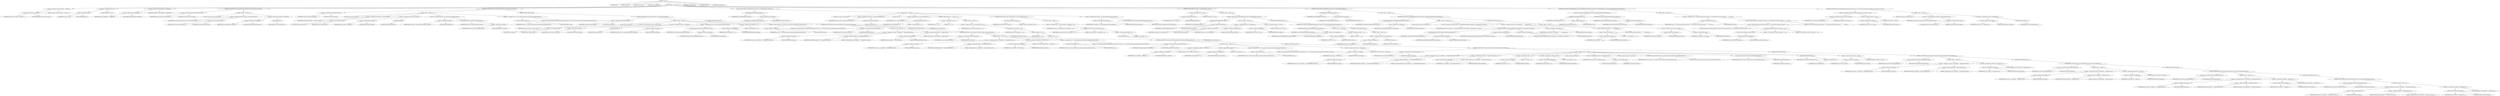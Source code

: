 digraph "&lt;init&gt;" {  
"115" [label = <(METHOD,&lt;init&gt;)<SUB>46</SUB>> ]
"4" [label = <(PARAM,this)<SUB>46</SUB>> ]
"116" [label = <(PARAM,String id)<SUB>46</SUB>> ]
"117" [label = <(PARAM,Object node)<SUB>46</SUB>> ]
"118" [label = <(PARAM,String imagePrefix)<SUB>46</SUB>> ]
"119" [label = <(BLOCK,&lt;empty&gt;,&lt;empty&gt;)<SUB>46</SUB>> ]
"120" [label = <(&lt;operator&gt;.assignment,String association = &quot;property&quot;)<SUB>44</SUB>> ]
"121" [label = <(&lt;operator&gt;.fieldAccess,this.association)<SUB>44</SUB>> ]
"122" [label = <(IDENTIFIER,this,String association = &quot;property&quot;)<SUB>44</SUB>> ]
"123" [label = <(FIELD_IDENTIFIER,association,association)<SUB>44</SUB>> ]
"124" [label = <(LITERAL,&quot;property&quot;,String association = &quot;property&quot;)<SUB>44</SUB>> ]
"125" [label = <(&lt;operator&gt;.assignment,this.id = id)<SUB>47</SUB>> ]
"126" [label = <(&lt;operator&gt;.fieldAccess,this.id)<SUB>47</SUB>> ]
"3" [label = <(IDENTIFIER,this,this.id = id)<SUB>47</SUB>> ]
"127" [label = <(FIELD_IDENTIFIER,id,id)<SUB>47</SUB>> ]
"128" [label = <(IDENTIFIER,id,this.id = id)<SUB>47</SUB>> ]
"129" [label = <(&lt;operator&gt;.assignment,this.imagePrefix = imagePrefix)<SUB>48</SUB>> ]
"130" [label = <(&lt;operator&gt;.fieldAccess,this.imagePrefix)<SUB>48</SUB>> ]
"5" [label = <(IDENTIFIER,this,this.imagePrefix = imagePrefix)<SUB>48</SUB>> ]
"131" [label = <(FIELD_IDENTIFIER,imagePrefix,imagePrefix)<SUB>48</SUB>> ]
"132" [label = <(IDENTIFIER,imagePrefix,this.imagePrefix = imagePrefix)<SUB>48</SUB>> ]
"133" [label = <(CONTROL_STRUCTURE,if (node instanceof ProcessorType),if (node instanceof ProcessorType))<SUB>50</SUB>> ]
"134" [label = <(&lt;operator&gt;.instanceOf,node instanceof ProcessorType)<SUB>50</SUB>> ]
"135" [label = <(IDENTIFIER,node,node instanceof ProcessorType)<SUB>50</SUB>> ]
"136" [label = <(TYPE_REF,ProcessorType,ProcessorType)<SUB>50</SUB>> ]
"137" [label = <(BLOCK,&lt;empty&gt;,&lt;empty&gt;)<SUB>50</SUB>> ]
"138" [label = <(LOCAL,ProcessorType processorType: ANY)> ]
"139" [label = <(&lt;operator&gt;.assignment,ANY processorType = (ProcessorType) node)<SUB>51</SUB>> ]
"140" [label = <(IDENTIFIER,processorType,ANY processorType = (ProcessorType) node)<SUB>51</SUB>> ]
"141" [label = <(&lt;operator&gt;.cast,(ProcessorType) node)<SUB>51</SUB>> ]
"142" [label = <(TYPE_REF,ProcessorType,ProcessorType)<SUB>51</SUB>> ]
"143" [label = <(IDENTIFIER,node,(ProcessorType) node)<SUB>51</SUB>> ]
"144" [label = <(&lt;operator&gt;.assignment,this.edgeLabel = getLabel())<SUB>52</SUB>> ]
"145" [label = <(&lt;operator&gt;.fieldAccess,this.edgeLabel)<SUB>52</SUB>> ]
"6" [label = <(IDENTIFIER,this,this.edgeLabel = getLabel())<SUB>52</SUB>> ]
"146" [label = <(FIELD_IDENTIFIER,edgeLabel,edgeLabel)<SUB>52</SUB>> ]
"147" [label = <(getLabel,getLabel())<SUB>52</SUB>> ]
"148" [label = <(IDENTIFIER,processorType,getLabel())<SUB>52</SUB>> ]
"149" [label = <(CONTROL_STRUCTURE,if (node instanceof FromType),if (node instanceof FromType))<SUB>54</SUB>> ]
"150" [label = <(&lt;operator&gt;.instanceOf,node instanceof FromType)<SUB>54</SUB>> ]
"151" [label = <(IDENTIFIER,node,node instanceof FromType)<SUB>54</SUB>> ]
"152" [label = <(TYPE_REF,FromType,FromType)<SUB>54</SUB>> ]
"153" [label = <(BLOCK,&lt;empty&gt;,&lt;empty&gt;)<SUB>54</SUB>> ]
"154" [label = <(LOCAL,FromType fromType: ANY)> ]
"155" [label = <(&lt;operator&gt;.assignment,ANY fromType = (FromType) node)<SUB>55</SUB>> ]
"156" [label = <(IDENTIFIER,fromType,ANY fromType = (FromType) node)<SUB>55</SUB>> ]
"157" [label = <(&lt;operator&gt;.cast,(FromType) node)<SUB>55</SUB>> ]
"158" [label = <(TYPE_REF,FromType,FromType)<SUB>55</SUB>> ]
"159" [label = <(IDENTIFIER,node,(FromType) node)<SUB>55</SUB>> ]
"160" [label = <(&lt;operator&gt;.assignment,this.tooltop = getLabel())<SUB>56</SUB>> ]
"161" [label = <(&lt;operator&gt;.fieldAccess,this.tooltop)<SUB>56</SUB>> ]
"7" [label = <(IDENTIFIER,this,this.tooltop = getLabel())<SUB>56</SUB>> ]
"162" [label = <(FIELD_IDENTIFIER,tooltop,tooltop)<SUB>56</SUB>> ]
"163" [label = <(getLabel,getLabel())<SUB>56</SUB>> ]
"164" [label = <(IDENTIFIER,fromType,getLabel())<SUB>56</SUB>> ]
"165" [label = <(&lt;operator&gt;.assignment,this.label = this.removeQueryString(this.tooltop))<SUB>57</SUB>> ]
"166" [label = <(&lt;operator&gt;.fieldAccess,this.label)<SUB>57</SUB>> ]
"8" [label = <(IDENTIFIER,this,this.label = this.removeQueryString(this.tooltop))<SUB>57</SUB>> ]
"167" [label = <(FIELD_IDENTIFIER,label,label)<SUB>57</SUB>> ]
"168" [label = <(removeQueryString,this.removeQueryString(this.tooltop))<SUB>57</SUB>> ]
"10" [label = <(IDENTIFIER,this,this.removeQueryString(this.tooltop))<SUB>57</SUB>> ]
"169" [label = <(&lt;operator&gt;.fieldAccess,this.tooltop)<SUB>57</SUB>> ]
"9" [label = <(IDENTIFIER,this,this.removeQueryString(this.tooltop))<SUB>57</SUB>> ]
"170" [label = <(FIELD_IDENTIFIER,tooltop,tooltop)<SUB>57</SUB>> ]
"171" [label = <(&lt;operator&gt;.assignment,this.url = &quot;http://activemq.apache.org/camel/message-endpoint.html&quot;)<SUB>58</SUB>> ]
"172" [label = <(&lt;operator&gt;.fieldAccess,this.url)<SUB>58</SUB>> ]
"11" [label = <(IDENTIFIER,this,this.url = &quot;http://activemq.apache.org/camel/message-endpoint.html&quot;)<SUB>58</SUB>> ]
"173" [label = <(FIELD_IDENTIFIER,url,url)<SUB>58</SUB>> ]
"174" [label = <(LITERAL,&quot;http://activemq.apache.org/camel/message-endpoint.html&quot;,this.url = &quot;http://activemq.apache.org/camel/message-endpoint.html&quot;)<SUB>58</SUB>> ]
"175" [label = <(CONTROL_STRUCTURE,else,else)<SUB>60</SUB>> ]
"176" [label = <(CONTROL_STRUCTURE,if (node instanceof ToType),if (node instanceof ToType))<SUB>60</SUB>> ]
"177" [label = <(&lt;operator&gt;.instanceOf,node instanceof ToType)<SUB>60</SUB>> ]
"178" [label = <(IDENTIFIER,node,node instanceof ToType)<SUB>60</SUB>> ]
"179" [label = <(TYPE_REF,ToType,ToType)<SUB>60</SUB>> ]
"180" [label = <(BLOCK,&lt;empty&gt;,&lt;empty&gt;)<SUB>60</SUB>> ]
"181" [label = <(LOCAL,ToType toType: ANY)> ]
"182" [label = <(&lt;operator&gt;.assignment,ANY toType = (ToType) node)<SUB>61</SUB>> ]
"183" [label = <(IDENTIFIER,toType,ANY toType = (ToType) node)<SUB>61</SUB>> ]
"184" [label = <(&lt;operator&gt;.cast,(ToType) node)<SUB>61</SUB>> ]
"185" [label = <(TYPE_REF,ToType,ToType)<SUB>61</SUB>> ]
"186" [label = <(IDENTIFIER,node,(ToType) node)<SUB>61</SUB>> ]
"187" [label = <(&lt;operator&gt;.assignment,this.tooltop = getLabel())<SUB>62</SUB>> ]
"188" [label = <(&lt;operator&gt;.fieldAccess,this.tooltop)<SUB>62</SUB>> ]
"12" [label = <(IDENTIFIER,this,this.tooltop = getLabel())<SUB>62</SUB>> ]
"189" [label = <(FIELD_IDENTIFIER,tooltop,tooltop)<SUB>62</SUB>> ]
"190" [label = <(getLabel,getLabel())<SUB>62</SUB>> ]
"191" [label = <(IDENTIFIER,toType,getLabel())<SUB>62</SUB>> ]
"192" [label = <(&lt;operator&gt;.assignment,this.label = this.removeQueryString(this.tooltop))<SUB>63</SUB>> ]
"193" [label = <(&lt;operator&gt;.fieldAccess,this.label)<SUB>63</SUB>> ]
"13" [label = <(IDENTIFIER,this,this.label = this.removeQueryString(this.tooltop))<SUB>63</SUB>> ]
"194" [label = <(FIELD_IDENTIFIER,label,label)<SUB>63</SUB>> ]
"195" [label = <(removeQueryString,this.removeQueryString(this.tooltop))<SUB>63</SUB>> ]
"15" [label = <(IDENTIFIER,this,this.removeQueryString(this.tooltop))<SUB>63</SUB>> ]
"196" [label = <(&lt;operator&gt;.fieldAccess,this.tooltop)<SUB>63</SUB>> ]
"14" [label = <(IDENTIFIER,this,this.removeQueryString(this.tooltop))<SUB>63</SUB>> ]
"197" [label = <(FIELD_IDENTIFIER,tooltop,tooltop)<SUB>63</SUB>> ]
"198" [label = <(&lt;operator&gt;.assignment,this.edgeLabel = &quot;&quot;)<SUB>64</SUB>> ]
"199" [label = <(&lt;operator&gt;.fieldAccess,this.edgeLabel)<SUB>64</SUB>> ]
"16" [label = <(IDENTIFIER,this,this.edgeLabel = &quot;&quot;)<SUB>64</SUB>> ]
"200" [label = <(FIELD_IDENTIFIER,edgeLabel,edgeLabel)<SUB>64</SUB>> ]
"201" [label = <(LITERAL,&quot;&quot;,this.edgeLabel = &quot;&quot;)<SUB>64</SUB>> ]
"202" [label = <(&lt;operator&gt;.assignment,this.url = &quot;http://activemq.apache.org/camel/message-endpoint.html&quot;)<SUB>65</SUB>> ]
"203" [label = <(&lt;operator&gt;.fieldAccess,this.url)<SUB>65</SUB>> ]
"17" [label = <(IDENTIFIER,this,this.url = &quot;http://activemq.apache.org/camel/message-endpoint.html&quot;)<SUB>65</SUB>> ]
"204" [label = <(FIELD_IDENTIFIER,url,url)<SUB>65</SUB>> ]
"205" [label = <(LITERAL,&quot;http://activemq.apache.org/camel/message-endpoint.html&quot;,this.url = &quot;http://activemq.apache.org/camel/message-endpoint.html&quot;)<SUB>65</SUB>> ]
"206" [label = <(CONTROL_STRUCTURE,else,else)<SUB>67</SUB>> ]
"207" [label = <(CONTROL_STRUCTURE,if (node instanceof FilterType),if (node instanceof FilterType))<SUB>67</SUB>> ]
"208" [label = <(&lt;operator&gt;.instanceOf,node instanceof FilterType)<SUB>67</SUB>> ]
"209" [label = <(IDENTIFIER,node,node instanceof FilterType)<SUB>67</SUB>> ]
"210" [label = <(TYPE_REF,FilterType,FilterType)<SUB>67</SUB>> ]
"211" [label = <(BLOCK,&lt;empty&gt;,&lt;empty&gt;)<SUB>67</SUB>> ]
"212" [label = <(&lt;operator&gt;.assignment,this.image = imagePrefix + &quot;MessageFilterIcon.gif&quot;)<SUB>68</SUB>> ]
"213" [label = <(&lt;operator&gt;.fieldAccess,this.image)<SUB>68</SUB>> ]
"18" [label = <(IDENTIFIER,this,this.image = imagePrefix + &quot;MessageFilterIcon.gif&quot;)<SUB>68</SUB>> ]
"214" [label = <(FIELD_IDENTIFIER,image,image)<SUB>68</SUB>> ]
"215" [label = <(&lt;operator&gt;.addition,imagePrefix + &quot;MessageFilterIcon.gif&quot;)<SUB>68</SUB>> ]
"216" [label = <(IDENTIFIER,imagePrefix,imagePrefix + &quot;MessageFilterIcon.gif&quot;)<SUB>68</SUB>> ]
"217" [label = <(LITERAL,&quot;MessageFilterIcon.gif&quot;,imagePrefix + &quot;MessageFilterIcon.gif&quot;)<SUB>68</SUB>> ]
"218" [label = <(&lt;operator&gt;.assignment,this.nodeType = &quot;Message Filter&quot;)<SUB>69</SUB>> ]
"219" [label = <(&lt;operator&gt;.fieldAccess,this.nodeType)<SUB>69</SUB>> ]
"19" [label = <(IDENTIFIER,this,this.nodeType = &quot;Message Filter&quot;)<SUB>69</SUB>> ]
"220" [label = <(FIELD_IDENTIFIER,nodeType,nodeType)<SUB>69</SUB>> ]
"221" [label = <(LITERAL,&quot;Message Filter&quot;,this.nodeType = &quot;Message Filter&quot;)<SUB>69</SUB>> ]
"222" [label = <(CONTROL_STRUCTURE,else,else)<SUB>71</SUB>> ]
"223" [label = <(CONTROL_STRUCTURE,if (node instanceof WhenType),if (node instanceof WhenType))<SUB>71</SUB>> ]
"224" [label = <(&lt;operator&gt;.instanceOf,node instanceof WhenType)<SUB>71</SUB>> ]
"225" [label = <(IDENTIFIER,node,node instanceof WhenType)<SUB>71</SUB>> ]
"226" [label = <(TYPE_REF,WhenType,WhenType)<SUB>71</SUB>> ]
"227" [label = <(BLOCK,&lt;empty&gt;,&lt;empty&gt;)<SUB>71</SUB>> ]
"228" [label = <(&lt;operator&gt;.assignment,this.image = imagePrefix + &quot;MessageFilterIcon.gif&quot;)<SUB>72</SUB>> ]
"229" [label = <(&lt;operator&gt;.fieldAccess,this.image)<SUB>72</SUB>> ]
"20" [label = <(IDENTIFIER,this,this.image = imagePrefix + &quot;MessageFilterIcon.gif&quot;)<SUB>72</SUB>> ]
"230" [label = <(FIELD_IDENTIFIER,image,image)<SUB>72</SUB>> ]
"231" [label = <(&lt;operator&gt;.addition,imagePrefix + &quot;MessageFilterIcon.gif&quot;)<SUB>72</SUB>> ]
"232" [label = <(IDENTIFIER,imagePrefix,imagePrefix + &quot;MessageFilterIcon.gif&quot;)<SUB>72</SUB>> ]
"233" [label = <(LITERAL,&quot;MessageFilterIcon.gif&quot;,imagePrefix + &quot;MessageFilterIcon.gif&quot;)<SUB>72</SUB>> ]
"234" [label = <(&lt;operator&gt;.assignment,this.nodeType = &quot;When Filter&quot;)<SUB>73</SUB>> ]
"235" [label = <(&lt;operator&gt;.fieldAccess,this.nodeType)<SUB>73</SUB>> ]
"21" [label = <(IDENTIFIER,this,this.nodeType = &quot;When Filter&quot;)<SUB>73</SUB>> ]
"236" [label = <(FIELD_IDENTIFIER,nodeType,nodeType)<SUB>73</SUB>> ]
"237" [label = <(LITERAL,&quot;When Filter&quot;,this.nodeType = &quot;When Filter&quot;)<SUB>73</SUB>> ]
"238" [label = <(&lt;operator&gt;.assignment,this.url = &quot;http://activemq.apache.org/camel/content-based-router.html&quot;)<SUB>74</SUB>> ]
"239" [label = <(&lt;operator&gt;.fieldAccess,this.url)<SUB>74</SUB>> ]
"22" [label = <(IDENTIFIER,this,this.url = &quot;http://activemq.apache.org/camel/content-based-router.html&quot;)<SUB>74</SUB>> ]
"240" [label = <(FIELD_IDENTIFIER,url,url)<SUB>74</SUB>> ]
"241" [label = <(LITERAL,&quot;http://activemq.apache.org/camel/content-based-router.html&quot;,this.url = &quot;http://activemq.apache.org/camel/content-based-router.html&quot;)<SUB>74</SUB>> ]
"242" [label = <(CONTROL_STRUCTURE,else,else)<SUB>76</SUB>> ]
"243" [label = <(CONTROL_STRUCTURE,if (node instanceof OtherwiseType),if (node instanceof OtherwiseType))<SUB>76</SUB>> ]
"244" [label = <(&lt;operator&gt;.instanceOf,node instanceof OtherwiseType)<SUB>76</SUB>> ]
"245" [label = <(IDENTIFIER,node,node instanceof OtherwiseType)<SUB>76</SUB>> ]
"246" [label = <(TYPE_REF,OtherwiseType,OtherwiseType)<SUB>76</SUB>> ]
"247" [label = <(BLOCK,&lt;empty&gt;,&lt;empty&gt;)<SUB>76</SUB>> ]
"248" [label = <(&lt;operator&gt;.assignment,this.nodeType = &quot;Otherwise&quot;)<SUB>77</SUB>> ]
"249" [label = <(&lt;operator&gt;.fieldAccess,this.nodeType)<SUB>77</SUB>> ]
"23" [label = <(IDENTIFIER,this,this.nodeType = &quot;Otherwise&quot;)<SUB>77</SUB>> ]
"250" [label = <(FIELD_IDENTIFIER,nodeType,nodeType)<SUB>77</SUB>> ]
"251" [label = <(LITERAL,&quot;Otherwise&quot;,this.nodeType = &quot;Otherwise&quot;)<SUB>77</SUB>> ]
"252" [label = <(&lt;operator&gt;.assignment,this.edgeLabel = &quot;&quot;)<SUB>78</SUB>> ]
"253" [label = <(&lt;operator&gt;.fieldAccess,this.edgeLabel)<SUB>78</SUB>> ]
"24" [label = <(IDENTIFIER,this,this.edgeLabel = &quot;&quot;)<SUB>78</SUB>> ]
"254" [label = <(FIELD_IDENTIFIER,edgeLabel,edgeLabel)<SUB>78</SUB>> ]
"255" [label = <(LITERAL,&quot;&quot;,this.edgeLabel = &quot;&quot;)<SUB>78</SUB>> ]
"256" [label = <(&lt;operator&gt;.assignment,this.url = &quot;http://activemq.apache.org/camel/content-based-router.html&quot;)<SUB>79</SUB>> ]
"257" [label = <(&lt;operator&gt;.fieldAccess,this.url)<SUB>79</SUB>> ]
"25" [label = <(IDENTIFIER,this,this.url = &quot;http://activemq.apache.org/camel/content-based-router.html&quot;)<SUB>79</SUB>> ]
"258" [label = <(FIELD_IDENTIFIER,url,url)<SUB>79</SUB>> ]
"259" [label = <(LITERAL,&quot;http://activemq.apache.org/camel/content-based-router.html&quot;,this.url = &quot;http://activemq.apache.org/camel/content-based-router.html&quot;)<SUB>79</SUB>> ]
"260" [label = <(&lt;operator&gt;.assignment,this.tooltop = &quot;Otherwise&quot;)<SUB>80</SUB>> ]
"261" [label = <(&lt;operator&gt;.fieldAccess,this.tooltop)<SUB>80</SUB>> ]
"26" [label = <(IDENTIFIER,this,this.tooltop = &quot;Otherwise&quot;)<SUB>80</SUB>> ]
"262" [label = <(FIELD_IDENTIFIER,tooltop,tooltop)<SUB>80</SUB>> ]
"263" [label = <(LITERAL,&quot;Otherwise&quot;,this.tooltop = &quot;Otherwise&quot;)<SUB>80</SUB>> ]
"264" [label = <(CONTROL_STRUCTURE,else,else)<SUB>82</SUB>> ]
"265" [label = <(CONTROL_STRUCTURE,if (node instanceof ChoiceType),if (node instanceof ChoiceType))<SUB>82</SUB>> ]
"266" [label = <(&lt;operator&gt;.instanceOf,node instanceof ChoiceType)<SUB>82</SUB>> ]
"267" [label = <(IDENTIFIER,node,node instanceof ChoiceType)<SUB>82</SUB>> ]
"268" [label = <(TYPE_REF,ChoiceType,ChoiceType)<SUB>82</SUB>> ]
"269" [label = <(BLOCK,&lt;empty&gt;,&lt;empty&gt;)<SUB>82</SUB>> ]
"270" [label = <(&lt;operator&gt;.assignment,this.image = imagePrefix + &quot;ContentBasedRouterIcon.gif&quot;)<SUB>83</SUB>> ]
"271" [label = <(&lt;operator&gt;.fieldAccess,this.image)<SUB>83</SUB>> ]
"27" [label = <(IDENTIFIER,this,this.image = imagePrefix + &quot;ContentBasedRouterIcon.gif&quot;)<SUB>83</SUB>> ]
"272" [label = <(FIELD_IDENTIFIER,image,image)<SUB>83</SUB>> ]
"273" [label = <(&lt;operator&gt;.addition,imagePrefix + &quot;ContentBasedRouterIcon.gif&quot;)<SUB>83</SUB>> ]
"274" [label = <(IDENTIFIER,imagePrefix,imagePrefix + &quot;ContentBasedRouterIcon.gif&quot;)<SUB>83</SUB>> ]
"275" [label = <(LITERAL,&quot;ContentBasedRouterIcon.gif&quot;,imagePrefix + &quot;ContentBasedRouterIcon.gif&quot;)<SUB>83</SUB>> ]
"276" [label = <(&lt;operator&gt;.assignment,this.nodeType = &quot;Content Based Router&quot;)<SUB>84</SUB>> ]
"277" [label = <(&lt;operator&gt;.fieldAccess,this.nodeType)<SUB>84</SUB>> ]
"28" [label = <(IDENTIFIER,this,this.nodeType = &quot;Content Based Router&quot;)<SUB>84</SUB>> ]
"278" [label = <(FIELD_IDENTIFIER,nodeType,nodeType)<SUB>84</SUB>> ]
"279" [label = <(LITERAL,&quot;Content Based Router&quot;,this.nodeType = &quot;Content Based Router&quot;)<SUB>84</SUB>> ]
"280" [label = <(&lt;operator&gt;.assignment,this.label = &quot;&quot;)<SUB>85</SUB>> ]
"281" [label = <(&lt;operator&gt;.fieldAccess,this.label)<SUB>85</SUB>> ]
"29" [label = <(IDENTIFIER,this,this.label = &quot;&quot;)<SUB>85</SUB>> ]
"282" [label = <(FIELD_IDENTIFIER,label,label)<SUB>85</SUB>> ]
"283" [label = <(LITERAL,&quot;&quot;,this.label = &quot;&quot;)<SUB>85</SUB>> ]
"284" [label = <(&lt;operator&gt;.assignment,this.edgeLabel = &quot;&quot;)<SUB>86</SUB>> ]
"285" [label = <(&lt;operator&gt;.fieldAccess,this.edgeLabel)<SUB>86</SUB>> ]
"30" [label = <(IDENTIFIER,this,this.edgeLabel = &quot;&quot;)<SUB>86</SUB>> ]
"286" [label = <(FIELD_IDENTIFIER,edgeLabel,edgeLabel)<SUB>86</SUB>> ]
"287" [label = <(LITERAL,&quot;&quot;,this.edgeLabel = &quot;&quot;)<SUB>86</SUB>> ]
"288" [label = <(LOCAL,ChoiceType choice: ANY)> ]
"289" [label = <(&lt;operator&gt;.assignment,ANY choice = (ChoiceType) node)<SUB>88</SUB>> ]
"290" [label = <(IDENTIFIER,choice,ANY choice = (ChoiceType) node)<SUB>88</SUB>> ]
"291" [label = <(&lt;operator&gt;.cast,(ChoiceType) node)<SUB>88</SUB>> ]
"292" [label = <(TYPE_REF,ChoiceType,ChoiceType)<SUB>88</SUB>> ]
"293" [label = <(IDENTIFIER,node,(ChoiceType) node)<SUB>88</SUB>> ]
"32" [label = <(LOCAL,List&lt;ProcessorType&gt; outputs: ANY)> ]
"294" [label = <(&lt;operator&gt;.assignment,ANY outputs = new ArrayList&lt;ProcessorType&gt;(choice.getWhenClauses()))<SUB>89</SUB>> ]
"295" [label = <(IDENTIFIER,outputs,ANY outputs = new ArrayList&lt;ProcessorType&gt;(choice.getWhenClauses()))<SUB>89</SUB>> ]
"296" [label = <(&lt;operator&gt;.alloc,new ArrayList&lt;ProcessorType&gt;(choice.getWhenClauses()))<SUB>89</SUB>> ]
"297" [label = <(&lt;init&gt;,new ArrayList&lt;ProcessorType&gt;(choice.getWhenClauses()))<SUB>89</SUB>> ]
"31" [label = <(IDENTIFIER,outputs,new ArrayList&lt;ProcessorType&gt;(choice.getWhenClauses()))<SUB>89</SUB>> ]
"298" [label = <(getWhenClauses,getWhenClauses())<SUB>89</SUB>> ]
"299" [label = <(IDENTIFIER,choice,getWhenClauses())<SUB>89</SUB>> ]
"300" [label = <(add,add(choice.getOtherwise()))<SUB>90</SUB>> ]
"301" [label = <(IDENTIFIER,outputs,add(choice.getOtherwise()))<SUB>90</SUB>> ]
"302" [label = <(getOtherwise,getOtherwise())<SUB>90</SUB>> ]
"303" [label = <(IDENTIFIER,choice,getOtherwise())<SUB>90</SUB>> ]
"304" [label = <(&lt;operator&gt;.assignment,this.outputs = outputs)<SUB>91</SUB>> ]
"305" [label = <(&lt;operator&gt;.fieldAccess,this.outputs)<SUB>91</SUB>> ]
"33" [label = <(IDENTIFIER,this,this.outputs = outputs)<SUB>91</SUB>> ]
"306" [label = <(FIELD_IDENTIFIER,outputs,outputs)<SUB>91</SUB>> ]
"307" [label = <(IDENTIFIER,outputs,this.outputs = outputs)<SUB>91</SUB>> ]
"308" [label = <(CONTROL_STRUCTURE,else,else)<SUB>93</SUB>> ]
"309" [label = <(CONTROL_STRUCTURE,if (node instanceof RecipientListType),if (node instanceof RecipientListType))<SUB>93</SUB>> ]
"310" [label = <(&lt;operator&gt;.instanceOf,node instanceof RecipientListType)<SUB>93</SUB>> ]
"311" [label = <(IDENTIFIER,node,node instanceof RecipientListType)<SUB>93</SUB>> ]
"312" [label = <(TYPE_REF,RecipientListType,RecipientListType)<SUB>93</SUB>> ]
"313" [label = <(BLOCK,&lt;empty&gt;,&lt;empty&gt;)<SUB>93</SUB>> ]
"314" [label = <(&lt;operator&gt;.assignment,this.image = imagePrefix + &quot;RecipientListIcon.gif&quot;)<SUB>94</SUB>> ]
"315" [label = <(&lt;operator&gt;.fieldAccess,this.image)<SUB>94</SUB>> ]
"34" [label = <(IDENTIFIER,this,this.image = imagePrefix + &quot;RecipientListIcon.gif&quot;)<SUB>94</SUB>> ]
"316" [label = <(FIELD_IDENTIFIER,image,image)<SUB>94</SUB>> ]
"317" [label = <(&lt;operator&gt;.addition,imagePrefix + &quot;RecipientListIcon.gif&quot;)<SUB>94</SUB>> ]
"318" [label = <(IDENTIFIER,imagePrefix,imagePrefix + &quot;RecipientListIcon.gif&quot;)<SUB>94</SUB>> ]
"319" [label = <(LITERAL,&quot;RecipientListIcon.gif&quot;,imagePrefix + &quot;RecipientListIcon.gif&quot;)<SUB>94</SUB>> ]
"320" [label = <(&lt;operator&gt;.assignment,this.nodeType = &quot;Recipient List&quot;)<SUB>95</SUB>> ]
"321" [label = <(&lt;operator&gt;.fieldAccess,this.nodeType)<SUB>95</SUB>> ]
"35" [label = <(IDENTIFIER,this,this.nodeType = &quot;Recipient List&quot;)<SUB>95</SUB>> ]
"322" [label = <(FIELD_IDENTIFIER,nodeType,nodeType)<SUB>95</SUB>> ]
"323" [label = <(LITERAL,&quot;Recipient List&quot;,this.nodeType = &quot;Recipient List&quot;)<SUB>95</SUB>> ]
"324" [label = <(CONTROL_STRUCTURE,else,else)<SUB>97</SUB>> ]
"325" [label = <(CONTROL_STRUCTURE,if (node instanceof SplitterType),if (node instanceof SplitterType))<SUB>97</SUB>> ]
"326" [label = <(&lt;operator&gt;.instanceOf,node instanceof SplitterType)<SUB>97</SUB>> ]
"327" [label = <(IDENTIFIER,node,node instanceof SplitterType)<SUB>97</SUB>> ]
"328" [label = <(TYPE_REF,SplitterType,SplitterType)<SUB>97</SUB>> ]
"329" [label = <(BLOCK,&lt;empty&gt;,&lt;empty&gt;)<SUB>97</SUB>> ]
"330" [label = <(&lt;operator&gt;.assignment,this.image = imagePrefix + &quot;SplitterIcon.gif&quot;)<SUB>98</SUB>> ]
"331" [label = <(&lt;operator&gt;.fieldAccess,this.image)<SUB>98</SUB>> ]
"36" [label = <(IDENTIFIER,this,this.image = imagePrefix + &quot;SplitterIcon.gif&quot;)<SUB>98</SUB>> ]
"332" [label = <(FIELD_IDENTIFIER,image,image)<SUB>98</SUB>> ]
"333" [label = <(&lt;operator&gt;.addition,imagePrefix + &quot;SplitterIcon.gif&quot;)<SUB>98</SUB>> ]
"334" [label = <(IDENTIFIER,imagePrefix,imagePrefix + &quot;SplitterIcon.gif&quot;)<SUB>98</SUB>> ]
"335" [label = <(LITERAL,&quot;SplitterIcon.gif&quot;,imagePrefix + &quot;SplitterIcon.gif&quot;)<SUB>98</SUB>> ]
"336" [label = <(&lt;operator&gt;.assignment,this.nodeType = &quot;Splitter&quot;)<SUB>99</SUB>> ]
"337" [label = <(&lt;operator&gt;.fieldAccess,this.nodeType)<SUB>99</SUB>> ]
"37" [label = <(IDENTIFIER,this,this.nodeType = &quot;Splitter&quot;)<SUB>99</SUB>> ]
"338" [label = <(FIELD_IDENTIFIER,nodeType,nodeType)<SUB>99</SUB>> ]
"339" [label = <(LITERAL,&quot;Splitter&quot;,this.nodeType = &quot;Splitter&quot;)<SUB>99</SUB>> ]
"340" [label = <(CONTROL_STRUCTURE,else,else)<SUB>101</SUB>> ]
"341" [label = <(CONTROL_STRUCTURE,if (node instanceof AggregatorType),if (node instanceof AggregatorType))<SUB>101</SUB>> ]
"342" [label = <(&lt;operator&gt;.instanceOf,node instanceof AggregatorType)<SUB>101</SUB>> ]
"343" [label = <(IDENTIFIER,node,node instanceof AggregatorType)<SUB>101</SUB>> ]
"344" [label = <(TYPE_REF,AggregatorType,AggregatorType)<SUB>101</SUB>> ]
"345" [label = <(BLOCK,&lt;empty&gt;,&lt;empty&gt;)<SUB>101</SUB>> ]
"346" [label = <(&lt;operator&gt;.assignment,this.image = imagePrefix + &quot;AggregatorIcon.gif&quot;)<SUB>102</SUB>> ]
"347" [label = <(&lt;operator&gt;.fieldAccess,this.image)<SUB>102</SUB>> ]
"38" [label = <(IDENTIFIER,this,this.image = imagePrefix + &quot;AggregatorIcon.gif&quot;)<SUB>102</SUB>> ]
"348" [label = <(FIELD_IDENTIFIER,image,image)<SUB>102</SUB>> ]
"349" [label = <(&lt;operator&gt;.addition,imagePrefix + &quot;AggregatorIcon.gif&quot;)<SUB>102</SUB>> ]
"350" [label = <(IDENTIFIER,imagePrefix,imagePrefix + &quot;AggregatorIcon.gif&quot;)<SUB>102</SUB>> ]
"351" [label = <(LITERAL,&quot;AggregatorIcon.gif&quot;,imagePrefix + &quot;AggregatorIcon.gif&quot;)<SUB>102</SUB>> ]
"352" [label = <(&lt;operator&gt;.assignment,this.nodeType = &quot;Aggregator&quot;)<SUB>103</SUB>> ]
"353" [label = <(&lt;operator&gt;.fieldAccess,this.nodeType)<SUB>103</SUB>> ]
"39" [label = <(IDENTIFIER,this,this.nodeType = &quot;Aggregator&quot;)<SUB>103</SUB>> ]
"354" [label = <(FIELD_IDENTIFIER,nodeType,nodeType)<SUB>103</SUB>> ]
"355" [label = <(LITERAL,&quot;Aggregator&quot;,this.nodeType = &quot;Aggregator&quot;)<SUB>103</SUB>> ]
"356" [label = <(CONTROL_STRUCTURE,else,else)<SUB>105</SUB>> ]
"357" [label = <(CONTROL_STRUCTURE,if (node instanceof ResequencerType),if (node instanceof ResequencerType))<SUB>105</SUB>> ]
"358" [label = <(&lt;operator&gt;.instanceOf,node instanceof ResequencerType)<SUB>105</SUB>> ]
"359" [label = <(IDENTIFIER,node,node instanceof ResequencerType)<SUB>105</SUB>> ]
"360" [label = <(TYPE_REF,ResequencerType,ResequencerType)<SUB>105</SUB>> ]
"361" [label = <(BLOCK,&lt;empty&gt;,&lt;empty&gt;)<SUB>105</SUB>> ]
"362" [label = <(&lt;operator&gt;.assignment,this.image = imagePrefix + &quot;ResequencerIcon.gif&quot;)<SUB>106</SUB>> ]
"363" [label = <(&lt;operator&gt;.fieldAccess,this.image)<SUB>106</SUB>> ]
"40" [label = <(IDENTIFIER,this,this.image = imagePrefix + &quot;ResequencerIcon.gif&quot;)<SUB>106</SUB>> ]
"364" [label = <(FIELD_IDENTIFIER,image,image)<SUB>106</SUB>> ]
"365" [label = <(&lt;operator&gt;.addition,imagePrefix + &quot;ResequencerIcon.gif&quot;)<SUB>106</SUB>> ]
"366" [label = <(IDENTIFIER,imagePrefix,imagePrefix + &quot;ResequencerIcon.gif&quot;)<SUB>106</SUB>> ]
"367" [label = <(LITERAL,&quot;ResequencerIcon.gif&quot;,imagePrefix + &quot;ResequencerIcon.gif&quot;)<SUB>106</SUB>> ]
"368" [label = <(&lt;operator&gt;.assignment,this.nodeType = &quot;Resequencer&quot;)<SUB>107</SUB>> ]
"369" [label = <(&lt;operator&gt;.fieldAccess,this.nodeType)<SUB>107</SUB>> ]
"41" [label = <(IDENTIFIER,this,this.nodeType = &quot;Resequencer&quot;)<SUB>107</SUB>> ]
"370" [label = <(FIELD_IDENTIFIER,nodeType,nodeType)<SUB>107</SUB>> ]
"371" [label = <(LITERAL,&quot;Resequencer&quot;,this.nodeType = &quot;Resequencer&quot;)<SUB>107</SUB>> ]
"372" [label = <(CONTROL_STRUCTURE,if (isNullOrBlank(this.nodeType)),if (isNullOrBlank(this.nodeType)))<SUB>111</SUB>> ]
"373" [label = <(isNullOrBlank,isNullOrBlank(this.nodeType))<SUB>111</SUB>> ]
"43" [label = <(IDENTIFIER,this,isNullOrBlank(this.nodeType))<SUB>111</SUB>> ]
"374" [label = <(&lt;operator&gt;.fieldAccess,this.nodeType)<SUB>111</SUB>> ]
"42" [label = <(IDENTIFIER,this,isNullOrBlank(this.nodeType))<SUB>111</SUB>> ]
"375" [label = <(FIELD_IDENTIFIER,nodeType,nodeType)<SUB>111</SUB>> ]
"376" [label = <(BLOCK,&lt;empty&gt;,&lt;empty&gt;)<SUB>111</SUB>> ]
"377" [label = <(LOCAL,String name: java.lang.String)> ]
"378" [label = <(&lt;operator&gt;.assignment,String name = node.getClass().getName())<SUB>113</SUB>> ]
"379" [label = <(IDENTIFIER,name,String name = node.getClass().getName())<SUB>113</SUB>> ]
"380" [label = <(getName,node.getClass().getName())<SUB>113</SUB>> ]
"381" [label = <(getClass,node.getClass())<SUB>113</SUB>> ]
"382" [label = <(IDENTIFIER,node,node.getClass())<SUB>113</SUB>> ]
"383" [label = <(LOCAL,int idx: int)> ]
"384" [label = <(&lt;operator&gt;.assignment,int idx = name.lastIndexOf('.'))<SUB>114</SUB>> ]
"385" [label = <(IDENTIFIER,idx,int idx = name.lastIndexOf('.'))<SUB>114</SUB>> ]
"386" [label = <(lastIndexOf,name.lastIndexOf('.'))<SUB>114</SUB>> ]
"387" [label = <(IDENTIFIER,name,name.lastIndexOf('.'))<SUB>114</SUB>> ]
"388" [label = <(LITERAL,'.',name.lastIndexOf('.'))<SUB>114</SUB>> ]
"389" [label = <(CONTROL_STRUCTURE,if (idx &gt; 0),if (idx &gt; 0))<SUB>115</SUB>> ]
"390" [label = <(&lt;operator&gt;.greaterThan,idx &gt; 0)<SUB>115</SUB>> ]
"391" [label = <(IDENTIFIER,idx,idx &gt; 0)<SUB>115</SUB>> ]
"392" [label = <(LITERAL,0,idx &gt; 0)<SUB>115</SUB>> ]
"393" [label = <(BLOCK,&lt;empty&gt;,&lt;empty&gt;)<SUB>115</SUB>> ]
"394" [label = <(&lt;operator&gt;.assignment,name = name.substring(idx + 1))<SUB>116</SUB>> ]
"395" [label = <(IDENTIFIER,name,name = name.substring(idx + 1))<SUB>116</SUB>> ]
"396" [label = <(substring,name.substring(idx + 1))<SUB>116</SUB>> ]
"397" [label = <(IDENTIFIER,name,name.substring(idx + 1))<SUB>116</SUB>> ]
"398" [label = <(&lt;operator&gt;.addition,idx + 1)<SUB>116</SUB>> ]
"399" [label = <(IDENTIFIER,idx,idx + 1)<SUB>116</SUB>> ]
"400" [label = <(LITERAL,1,idx + 1)<SUB>116</SUB>> ]
"401" [label = <(CONTROL_STRUCTURE,if (name.endsWith(&quot;Type&quot;)),if (name.endsWith(&quot;Type&quot;)))<SUB>118</SUB>> ]
"402" [label = <(endsWith,name.endsWith(&quot;Type&quot;))<SUB>118</SUB>> ]
"403" [label = <(IDENTIFIER,name,name.endsWith(&quot;Type&quot;))<SUB>118</SUB>> ]
"404" [label = <(LITERAL,&quot;Type&quot;,name.endsWith(&quot;Type&quot;))<SUB>118</SUB>> ]
"405" [label = <(BLOCK,&lt;empty&gt;,&lt;empty&gt;)<SUB>118</SUB>> ]
"406" [label = <(&lt;operator&gt;.assignment,name = name.substring(0, name.length() - 4))<SUB>119</SUB>> ]
"407" [label = <(IDENTIFIER,name,name = name.substring(0, name.length() - 4))<SUB>119</SUB>> ]
"408" [label = <(substring,name.substring(0, name.length() - 4))<SUB>119</SUB>> ]
"409" [label = <(IDENTIFIER,name,name.substring(0, name.length() - 4))<SUB>119</SUB>> ]
"410" [label = <(LITERAL,0,name.substring(0, name.length() - 4))<SUB>119</SUB>> ]
"411" [label = <(&lt;operator&gt;.subtraction,name.length() - 4)<SUB>119</SUB>> ]
"412" [label = <(length,name.length())<SUB>119</SUB>> ]
"413" [label = <(IDENTIFIER,name,name.length())<SUB>119</SUB>> ]
"414" [label = <(LITERAL,4,name.length() - 4)<SUB>119</SUB>> ]
"415" [label = <(&lt;operator&gt;.assignment,this.nodeType = insertSpacesBetweenCamelCase(name))<SUB>121</SUB>> ]
"416" [label = <(&lt;operator&gt;.fieldAccess,this.nodeType)<SUB>121</SUB>> ]
"44" [label = <(IDENTIFIER,this,this.nodeType = insertSpacesBetweenCamelCase(name))<SUB>121</SUB>> ]
"417" [label = <(FIELD_IDENTIFIER,nodeType,nodeType)<SUB>121</SUB>> ]
"418" [label = <(insertSpacesBetweenCamelCase,insertSpacesBetweenCamelCase(name))<SUB>121</SUB>> ]
"419" [label = <(IDENTIFIER,name,insertSpacesBetweenCamelCase(name))<SUB>121</SUB>> ]
"420" [label = <(CONTROL_STRUCTURE,if (this.label == null),if (this.label == null))<SUB>123</SUB>> ]
"421" [label = <(&lt;operator&gt;.equals,this.label == null)<SUB>123</SUB>> ]
"422" [label = <(&lt;operator&gt;.fieldAccess,this.label)<SUB>123</SUB>> ]
"45" [label = <(IDENTIFIER,this,this.label == null)<SUB>123</SUB>> ]
"423" [label = <(FIELD_IDENTIFIER,label,label)<SUB>123</SUB>> ]
"424" [label = <(LITERAL,null,this.label == null)<SUB>123</SUB>> ]
"425" [label = <(BLOCK,&lt;empty&gt;,&lt;empty&gt;)<SUB>123</SUB>> ]
"426" [label = <(CONTROL_STRUCTURE,if (isNullOrBlank(this.image)),if (isNullOrBlank(this.image)))<SUB>124</SUB>> ]
"427" [label = <(isNullOrBlank,isNullOrBlank(this.image))<SUB>124</SUB>> ]
"47" [label = <(IDENTIFIER,this,isNullOrBlank(this.image))<SUB>124</SUB>> ]
"428" [label = <(&lt;operator&gt;.fieldAccess,this.image)<SUB>124</SUB>> ]
"46" [label = <(IDENTIFIER,this,isNullOrBlank(this.image))<SUB>124</SUB>> ]
"429" [label = <(FIELD_IDENTIFIER,image,image)<SUB>124</SUB>> ]
"430" [label = <(BLOCK,&lt;empty&gt;,&lt;empty&gt;)<SUB>124</SUB>> ]
"431" [label = <(&lt;operator&gt;.assignment,this.label = this.nodeType)<SUB>125</SUB>> ]
"432" [label = <(&lt;operator&gt;.fieldAccess,this.label)<SUB>125</SUB>> ]
"48" [label = <(IDENTIFIER,this,this.label = this.nodeType)<SUB>125</SUB>> ]
"433" [label = <(FIELD_IDENTIFIER,label,label)<SUB>125</SUB>> ]
"434" [label = <(&lt;operator&gt;.fieldAccess,this.nodeType)<SUB>125</SUB>> ]
"49" [label = <(IDENTIFIER,this,this.label = this.nodeType)<SUB>125</SUB>> ]
"435" [label = <(FIELD_IDENTIFIER,nodeType,nodeType)<SUB>125</SUB>> ]
"436" [label = <(&lt;operator&gt;.assignment,this.shape = &quot;box&quot;)<SUB>126</SUB>> ]
"437" [label = <(&lt;operator&gt;.fieldAccess,this.shape)<SUB>126</SUB>> ]
"50" [label = <(IDENTIFIER,this,this.shape = &quot;box&quot;)<SUB>126</SUB>> ]
"438" [label = <(FIELD_IDENTIFIER,shape,shape)<SUB>126</SUB>> ]
"439" [label = <(LITERAL,&quot;box&quot;,this.shape = &quot;box&quot;)<SUB>126</SUB>> ]
"440" [label = <(CONTROL_STRUCTURE,else,else)<SUB>128</SUB>> ]
"441" [label = <(CONTROL_STRUCTURE,if (isNotNullAndNonEmpty(this.edgeLabel)),if (isNotNullAndNonEmpty(this.edgeLabel)))<SUB>128</SUB>> ]
"442" [label = <(isNotNullAndNonEmpty,isNotNullAndNonEmpty(this.edgeLabel))<SUB>128</SUB>> ]
"52" [label = <(IDENTIFIER,this,isNotNullAndNonEmpty(this.edgeLabel))<SUB>128</SUB>> ]
"443" [label = <(&lt;operator&gt;.fieldAccess,this.edgeLabel)<SUB>128</SUB>> ]
"51" [label = <(IDENTIFIER,this,isNotNullAndNonEmpty(this.edgeLabel))<SUB>128</SUB>> ]
"444" [label = <(FIELD_IDENTIFIER,edgeLabel,edgeLabel)<SUB>128</SUB>> ]
"445" [label = <(BLOCK,&lt;empty&gt;,&lt;empty&gt;)<SUB>128</SUB>> ]
"446" [label = <(&lt;operator&gt;.assignment,this.label = &quot;&quot;)<SUB>129</SUB>> ]
"447" [label = <(&lt;operator&gt;.fieldAccess,this.label)<SUB>129</SUB>> ]
"53" [label = <(IDENTIFIER,this,this.label = &quot;&quot;)<SUB>129</SUB>> ]
"448" [label = <(FIELD_IDENTIFIER,label,label)<SUB>129</SUB>> ]
"449" [label = <(LITERAL,&quot;&quot;,this.label = &quot;&quot;)<SUB>129</SUB>> ]
"450" [label = <(CONTROL_STRUCTURE,else,else)<SUB>131</SUB>> ]
"451" [label = <(BLOCK,&lt;empty&gt;,&lt;empty&gt;)<SUB>131</SUB>> ]
"452" [label = <(&lt;operator&gt;.assignment,this.label = node.toString())<SUB>132</SUB>> ]
"453" [label = <(&lt;operator&gt;.fieldAccess,this.label)<SUB>132</SUB>> ]
"54" [label = <(IDENTIFIER,this,this.label = node.toString())<SUB>132</SUB>> ]
"454" [label = <(FIELD_IDENTIFIER,label,label)<SUB>132</SUB>> ]
"455" [label = <(toString,node.toString())<SUB>132</SUB>> ]
"456" [label = <(IDENTIFIER,node,node.toString())<SUB>132</SUB>> ]
"457" [label = <(CONTROL_STRUCTURE,if (isNullOrBlank(this.tooltop)),if (isNullOrBlank(this.tooltop)))<SUB>135</SUB>> ]
"458" [label = <(isNullOrBlank,isNullOrBlank(this.tooltop))<SUB>135</SUB>> ]
"56" [label = <(IDENTIFIER,this,isNullOrBlank(this.tooltop))<SUB>135</SUB>> ]
"459" [label = <(&lt;operator&gt;.fieldAccess,this.tooltop)<SUB>135</SUB>> ]
"55" [label = <(IDENTIFIER,this,isNullOrBlank(this.tooltop))<SUB>135</SUB>> ]
"460" [label = <(FIELD_IDENTIFIER,tooltop,tooltop)<SUB>135</SUB>> ]
"461" [label = <(BLOCK,&lt;empty&gt;,&lt;empty&gt;)<SUB>135</SUB>> ]
"462" [label = <(CONTROL_STRUCTURE,if (isNotNullAndNonEmpty(this.nodeType)),if (isNotNullAndNonEmpty(this.nodeType)))<SUB>136</SUB>> ]
"463" [label = <(isNotNullAndNonEmpty,isNotNullAndNonEmpty(this.nodeType))<SUB>136</SUB>> ]
"58" [label = <(IDENTIFIER,this,isNotNullAndNonEmpty(this.nodeType))<SUB>136</SUB>> ]
"464" [label = <(&lt;operator&gt;.fieldAccess,this.nodeType)<SUB>136</SUB>> ]
"57" [label = <(IDENTIFIER,this,isNotNullAndNonEmpty(this.nodeType))<SUB>136</SUB>> ]
"465" [label = <(FIELD_IDENTIFIER,nodeType,nodeType)<SUB>136</SUB>> ]
"466" [label = <(BLOCK,&lt;empty&gt;,&lt;empty&gt;)<SUB>136</SUB>> ]
"467" [label = <(LOCAL,String description: java.lang.String)> ]
"468" [label = <(&lt;operator&gt;.assignment,String description = isNotNullAndNonEmpty(this.edgeLabel) ? this.edgeLabel : this.label)<SUB>137</SUB>> ]
"469" [label = <(IDENTIFIER,description,String description = isNotNullAndNonEmpty(this.edgeLabel) ? this.edgeLabel : this.label)<SUB>137</SUB>> ]
"470" [label = <(&lt;operator&gt;.conditional,isNotNullAndNonEmpty(this.edgeLabel) ? this.edgeLabel : this.label)<SUB>137</SUB>> ]
"471" [label = <(isNotNullAndNonEmpty,isNotNullAndNonEmpty(this.edgeLabel))<SUB>137</SUB>> ]
"60" [label = <(IDENTIFIER,this,isNotNullAndNonEmpty(this.edgeLabel))<SUB>137</SUB>> ]
"472" [label = <(&lt;operator&gt;.fieldAccess,this.edgeLabel)<SUB>137</SUB>> ]
"59" [label = <(IDENTIFIER,this,isNotNullAndNonEmpty(this.edgeLabel))<SUB>137</SUB>> ]
"473" [label = <(FIELD_IDENTIFIER,edgeLabel,edgeLabel)<SUB>137</SUB>> ]
"474" [label = <(&lt;operator&gt;.fieldAccess,this.edgeLabel)<SUB>137</SUB>> ]
"61" [label = <(IDENTIFIER,this,isNotNullAndNonEmpty(this.edgeLabel) ? this.edgeLabel : this.label)<SUB>137</SUB>> ]
"475" [label = <(FIELD_IDENTIFIER,edgeLabel,edgeLabel)<SUB>137</SUB>> ]
"476" [label = <(&lt;operator&gt;.fieldAccess,this.label)<SUB>137</SUB>> ]
"62" [label = <(IDENTIFIER,this,isNotNullAndNonEmpty(this.edgeLabel) ? this.edgeLabel : this.label)<SUB>137</SUB>> ]
"477" [label = <(FIELD_IDENTIFIER,label,label)<SUB>137</SUB>> ]
"478" [label = <(&lt;operator&gt;.assignment,this.tooltop = this.nodeType + &quot;: &quot; + description)<SUB>138</SUB>> ]
"479" [label = <(&lt;operator&gt;.fieldAccess,this.tooltop)<SUB>138</SUB>> ]
"63" [label = <(IDENTIFIER,this,this.tooltop = this.nodeType + &quot;: &quot; + description)<SUB>138</SUB>> ]
"480" [label = <(FIELD_IDENTIFIER,tooltop,tooltop)<SUB>138</SUB>> ]
"481" [label = <(&lt;operator&gt;.addition,this.nodeType + &quot;: &quot; + description)<SUB>138</SUB>> ]
"482" [label = <(&lt;operator&gt;.addition,this.nodeType + &quot;: &quot;)<SUB>138</SUB>> ]
"483" [label = <(&lt;operator&gt;.fieldAccess,this.nodeType)<SUB>138</SUB>> ]
"64" [label = <(IDENTIFIER,this,this.nodeType + &quot;: &quot;)<SUB>138</SUB>> ]
"484" [label = <(FIELD_IDENTIFIER,nodeType,nodeType)<SUB>138</SUB>> ]
"485" [label = <(LITERAL,&quot;: &quot;,this.nodeType + &quot;: &quot;)<SUB>138</SUB>> ]
"486" [label = <(IDENTIFIER,description,this.nodeType + &quot;: &quot; + description)<SUB>138</SUB>> ]
"487" [label = <(CONTROL_STRUCTURE,else,else)<SUB>140</SUB>> ]
"488" [label = <(BLOCK,&lt;empty&gt;,&lt;empty&gt;)<SUB>140</SUB>> ]
"489" [label = <(&lt;operator&gt;.assignment,this.tooltop = this.label)<SUB>141</SUB>> ]
"490" [label = <(&lt;operator&gt;.fieldAccess,this.tooltop)<SUB>141</SUB>> ]
"65" [label = <(IDENTIFIER,this,this.tooltop = this.label)<SUB>141</SUB>> ]
"491" [label = <(FIELD_IDENTIFIER,tooltop,tooltop)<SUB>141</SUB>> ]
"492" [label = <(&lt;operator&gt;.fieldAccess,this.label)<SUB>141</SUB>> ]
"66" [label = <(IDENTIFIER,this,this.tooltop = this.label)<SUB>141</SUB>> ]
"493" [label = <(FIELD_IDENTIFIER,label,label)<SUB>141</SUB>> ]
"494" [label = <(CONTROL_STRUCTURE,if (isNullOrBlank(this.url) &amp;&amp; isNotNullAndNonEmpty(this.nodeType)),if (isNullOrBlank(this.url) &amp;&amp; isNotNullAndNonEmpty(this.nodeType)))<SUB>144</SUB>> ]
"495" [label = <(&lt;operator&gt;.logicalAnd,isNullOrBlank(this.url) &amp;&amp; isNotNullAndNonEmpty(this.nodeType))<SUB>144</SUB>> ]
"496" [label = <(isNullOrBlank,isNullOrBlank(this.url))<SUB>144</SUB>> ]
"68" [label = <(IDENTIFIER,this,isNullOrBlank(this.url))<SUB>144</SUB>> ]
"497" [label = <(&lt;operator&gt;.fieldAccess,this.url)<SUB>144</SUB>> ]
"67" [label = <(IDENTIFIER,this,isNullOrBlank(this.url))<SUB>144</SUB>> ]
"498" [label = <(FIELD_IDENTIFIER,url,url)<SUB>144</SUB>> ]
"499" [label = <(isNotNullAndNonEmpty,isNotNullAndNonEmpty(this.nodeType))<SUB>144</SUB>> ]
"70" [label = <(IDENTIFIER,this,isNotNullAndNonEmpty(this.nodeType))<SUB>144</SUB>> ]
"500" [label = <(&lt;operator&gt;.fieldAccess,this.nodeType)<SUB>144</SUB>> ]
"69" [label = <(IDENTIFIER,this,isNotNullAndNonEmpty(this.nodeType))<SUB>144</SUB>> ]
"501" [label = <(FIELD_IDENTIFIER,nodeType,nodeType)<SUB>144</SUB>> ]
"502" [label = <(BLOCK,&lt;empty&gt;,&lt;empty&gt;)<SUB>144</SUB>> ]
"503" [label = <(&lt;operator&gt;.assignment,this.url = &quot;http://activemq.apache.org/camel/&quot; + this.nodeType.toLowerCase().replace(' ', '-') + &quot;.html&quot;)<SUB>145</SUB>> ]
"504" [label = <(&lt;operator&gt;.fieldAccess,this.url)<SUB>145</SUB>> ]
"71" [label = <(IDENTIFIER,this,this.url = &quot;http://activemq.apache.org/camel/&quot; + this.nodeType.toLowerCase().replace(' ', '-') + &quot;.html&quot;)<SUB>145</SUB>> ]
"505" [label = <(FIELD_IDENTIFIER,url,url)<SUB>145</SUB>> ]
"506" [label = <(&lt;operator&gt;.addition,&quot;http://activemq.apache.org/camel/&quot; + this.nodeType.toLowerCase().replace(' ', '-') + &quot;.html&quot;)<SUB>145</SUB>> ]
"507" [label = <(&lt;operator&gt;.addition,&quot;http://activemq.apache.org/camel/&quot; + this.nodeType.toLowerCase().replace(' ', '-'))<SUB>145</SUB>> ]
"508" [label = <(LITERAL,&quot;http://activemq.apache.org/camel/&quot;,&quot;http://activemq.apache.org/camel/&quot; + this.nodeType.toLowerCase().replace(' ', '-'))<SUB>145</SUB>> ]
"509" [label = <(replace,this.nodeType.toLowerCase().replace(' ', '-'))<SUB>145</SUB>> ]
"510" [label = <(toLowerCase,this.nodeType.toLowerCase())<SUB>145</SUB>> ]
"511" [label = <(&lt;operator&gt;.fieldAccess,this.nodeType)<SUB>145</SUB>> ]
"72" [label = <(IDENTIFIER,this,this.nodeType.toLowerCase())<SUB>145</SUB>> ]
"512" [label = <(FIELD_IDENTIFIER,nodeType,nodeType)<SUB>145</SUB>> ]
"513" [label = <(LITERAL,' ',this.nodeType.toLowerCase().replace(' ', '-'))<SUB>145</SUB>> ]
"514" [label = <(LITERAL,'-',this.nodeType.toLowerCase().replace(' ', '-'))<SUB>145</SUB>> ]
"515" [label = <(LITERAL,&quot;.html&quot;,&quot;http://activemq.apache.org/camel/&quot; + this.nodeType.toLowerCase().replace(' ', '-') + &quot;.html&quot;)<SUB>145</SUB>> ]
"516" [label = <(CONTROL_STRUCTURE,if (node instanceof ProcessorType &amp;&amp; this.outputs == null),if (node instanceof ProcessorType &amp;&amp; this.outputs == null))<SUB>147</SUB>> ]
"517" [label = <(&lt;operator&gt;.logicalAnd,node instanceof ProcessorType &amp;&amp; this.outputs == null)<SUB>147</SUB>> ]
"518" [label = <(&lt;operator&gt;.instanceOf,node instanceof ProcessorType)<SUB>147</SUB>> ]
"519" [label = <(IDENTIFIER,node,node instanceof ProcessorType)<SUB>147</SUB>> ]
"520" [label = <(TYPE_REF,ProcessorType,ProcessorType)<SUB>147</SUB>> ]
"521" [label = <(&lt;operator&gt;.equals,this.outputs == null)<SUB>147</SUB>> ]
"522" [label = <(&lt;operator&gt;.fieldAccess,this.outputs)<SUB>147</SUB>> ]
"73" [label = <(IDENTIFIER,this,this.outputs == null)<SUB>147</SUB>> ]
"523" [label = <(FIELD_IDENTIFIER,outputs,outputs)<SUB>147</SUB>> ]
"524" [label = <(LITERAL,null,this.outputs == null)<SUB>147</SUB>> ]
"525" [label = <(BLOCK,&lt;empty&gt;,&lt;empty&gt;)<SUB>147</SUB>> ]
"526" [label = <(LOCAL,ProcessorType processorType: ANY)> ]
"527" [label = <(&lt;operator&gt;.assignment,ANY processorType = (ProcessorType) node)<SUB>148</SUB>> ]
"528" [label = <(IDENTIFIER,processorType,ANY processorType = (ProcessorType) node)<SUB>148</SUB>> ]
"529" [label = <(&lt;operator&gt;.cast,(ProcessorType) node)<SUB>148</SUB>> ]
"530" [label = <(TYPE_REF,ProcessorType,ProcessorType)<SUB>148</SUB>> ]
"531" [label = <(IDENTIFIER,node,(ProcessorType) node)<SUB>148</SUB>> ]
"532" [label = <(&lt;operator&gt;.assignment,this.outputs = getOutputs())<SUB>149</SUB>> ]
"533" [label = <(&lt;operator&gt;.fieldAccess,this.outputs)<SUB>149</SUB>> ]
"74" [label = <(IDENTIFIER,this,this.outputs = getOutputs())<SUB>149</SUB>> ]
"534" [label = <(FIELD_IDENTIFIER,outputs,outputs)<SUB>149</SUB>> ]
"535" [label = <(getOutputs,getOutputs())<SUB>149</SUB>> ]
"536" [label = <(IDENTIFIER,processorType,getOutputs())<SUB>149</SUB>> ]
"537" [label = <(MODIFIER,CONSTRUCTOR)> ]
"538" [label = <(MODIFIER,PUBLIC)> ]
"539" [label = <(METHOD_RETURN,void)<SUB>151</SUB>> ]
  "115" -> "4" 
  "115" -> "116" 
  "115" -> "117" 
  "115" -> "118" 
  "115" -> "119" 
  "115" -> "537" 
  "115" -> "538" 
  "115" -> "539" 
  "119" -> "120" 
  "119" -> "125" 
  "119" -> "129" 
  "119" -> "133" 
  "119" -> "149" 
  "119" -> "372" 
  "119" -> "420" 
  "119" -> "457" 
  "119" -> "494" 
  "119" -> "516" 
  "120" -> "121" 
  "120" -> "124" 
  "121" -> "122" 
  "121" -> "123" 
  "125" -> "126" 
  "125" -> "128" 
  "126" -> "3" 
  "126" -> "127" 
  "129" -> "130" 
  "129" -> "132" 
  "130" -> "5" 
  "130" -> "131" 
  "133" -> "134" 
  "133" -> "137" 
  "134" -> "135" 
  "134" -> "136" 
  "137" -> "138" 
  "137" -> "139" 
  "137" -> "144" 
  "139" -> "140" 
  "139" -> "141" 
  "141" -> "142" 
  "141" -> "143" 
  "144" -> "145" 
  "144" -> "147" 
  "145" -> "6" 
  "145" -> "146" 
  "147" -> "148" 
  "149" -> "150" 
  "149" -> "153" 
  "149" -> "175" 
  "150" -> "151" 
  "150" -> "152" 
  "153" -> "154" 
  "153" -> "155" 
  "153" -> "160" 
  "153" -> "165" 
  "153" -> "171" 
  "155" -> "156" 
  "155" -> "157" 
  "157" -> "158" 
  "157" -> "159" 
  "160" -> "161" 
  "160" -> "163" 
  "161" -> "7" 
  "161" -> "162" 
  "163" -> "164" 
  "165" -> "166" 
  "165" -> "168" 
  "166" -> "8" 
  "166" -> "167" 
  "168" -> "10" 
  "168" -> "169" 
  "169" -> "9" 
  "169" -> "170" 
  "171" -> "172" 
  "171" -> "174" 
  "172" -> "11" 
  "172" -> "173" 
  "175" -> "176" 
  "176" -> "177" 
  "176" -> "180" 
  "176" -> "206" 
  "177" -> "178" 
  "177" -> "179" 
  "180" -> "181" 
  "180" -> "182" 
  "180" -> "187" 
  "180" -> "192" 
  "180" -> "198" 
  "180" -> "202" 
  "182" -> "183" 
  "182" -> "184" 
  "184" -> "185" 
  "184" -> "186" 
  "187" -> "188" 
  "187" -> "190" 
  "188" -> "12" 
  "188" -> "189" 
  "190" -> "191" 
  "192" -> "193" 
  "192" -> "195" 
  "193" -> "13" 
  "193" -> "194" 
  "195" -> "15" 
  "195" -> "196" 
  "196" -> "14" 
  "196" -> "197" 
  "198" -> "199" 
  "198" -> "201" 
  "199" -> "16" 
  "199" -> "200" 
  "202" -> "203" 
  "202" -> "205" 
  "203" -> "17" 
  "203" -> "204" 
  "206" -> "207" 
  "207" -> "208" 
  "207" -> "211" 
  "207" -> "222" 
  "208" -> "209" 
  "208" -> "210" 
  "211" -> "212" 
  "211" -> "218" 
  "212" -> "213" 
  "212" -> "215" 
  "213" -> "18" 
  "213" -> "214" 
  "215" -> "216" 
  "215" -> "217" 
  "218" -> "219" 
  "218" -> "221" 
  "219" -> "19" 
  "219" -> "220" 
  "222" -> "223" 
  "223" -> "224" 
  "223" -> "227" 
  "223" -> "242" 
  "224" -> "225" 
  "224" -> "226" 
  "227" -> "228" 
  "227" -> "234" 
  "227" -> "238" 
  "228" -> "229" 
  "228" -> "231" 
  "229" -> "20" 
  "229" -> "230" 
  "231" -> "232" 
  "231" -> "233" 
  "234" -> "235" 
  "234" -> "237" 
  "235" -> "21" 
  "235" -> "236" 
  "238" -> "239" 
  "238" -> "241" 
  "239" -> "22" 
  "239" -> "240" 
  "242" -> "243" 
  "243" -> "244" 
  "243" -> "247" 
  "243" -> "264" 
  "244" -> "245" 
  "244" -> "246" 
  "247" -> "248" 
  "247" -> "252" 
  "247" -> "256" 
  "247" -> "260" 
  "248" -> "249" 
  "248" -> "251" 
  "249" -> "23" 
  "249" -> "250" 
  "252" -> "253" 
  "252" -> "255" 
  "253" -> "24" 
  "253" -> "254" 
  "256" -> "257" 
  "256" -> "259" 
  "257" -> "25" 
  "257" -> "258" 
  "260" -> "261" 
  "260" -> "263" 
  "261" -> "26" 
  "261" -> "262" 
  "264" -> "265" 
  "265" -> "266" 
  "265" -> "269" 
  "265" -> "308" 
  "266" -> "267" 
  "266" -> "268" 
  "269" -> "270" 
  "269" -> "276" 
  "269" -> "280" 
  "269" -> "284" 
  "269" -> "288" 
  "269" -> "289" 
  "269" -> "32" 
  "269" -> "294" 
  "269" -> "297" 
  "269" -> "300" 
  "269" -> "304" 
  "270" -> "271" 
  "270" -> "273" 
  "271" -> "27" 
  "271" -> "272" 
  "273" -> "274" 
  "273" -> "275" 
  "276" -> "277" 
  "276" -> "279" 
  "277" -> "28" 
  "277" -> "278" 
  "280" -> "281" 
  "280" -> "283" 
  "281" -> "29" 
  "281" -> "282" 
  "284" -> "285" 
  "284" -> "287" 
  "285" -> "30" 
  "285" -> "286" 
  "289" -> "290" 
  "289" -> "291" 
  "291" -> "292" 
  "291" -> "293" 
  "294" -> "295" 
  "294" -> "296" 
  "297" -> "31" 
  "297" -> "298" 
  "298" -> "299" 
  "300" -> "301" 
  "300" -> "302" 
  "302" -> "303" 
  "304" -> "305" 
  "304" -> "307" 
  "305" -> "33" 
  "305" -> "306" 
  "308" -> "309" 
  "309" -> "310" 
  "309" -> "313" 
  "309" -> "324" 
  "310" -> "311" 
  "310" -> "312" 
  "313" -> "314" 
  "313" -> "320" 
  "314" -> "315" 
  "314" -> "317" 
  "315" -> "34" 
  "315" -> "316" 
  "317" -> "318" 
  "317" -> "319" 
  "320" -> "321" 
  "320" -> "323" 
  "321" -> "35" 
  "321" -> "322" 
  "324" -> "325" 
  "325" -> "326" 
  "325" -> "329" 
  "325" -> "340" 
  "326" -> "327" 
  "326" -> "328" 
  "329" -> "330" 
  "329" -> "336" 
  "330" -> "331" 
  "330" -> "333" 
  "331" -> "36" 
  "331" -> "332" 
  "333" -> "334" 
  "333" -> "335" 
  "336" -> "337" 
  "336" -> "339" 
  "337" -> "37" 
  "337" -> "338" 
  "340" -> "341" 
  "341" -> "342" 
  "341" -> "345" 
  "341" -> "356" 
  "342" -> "343" 
  "342" -> "344" 
  "345" -> "346" 
  "345" -> "352" 
  "346" -> "347" 
  "346" -> "349" 
  "347" -> "38" 
  "347" -> "348" 
  "349" -> "350" 
  "349" -> "351" 
  "352" -> "353" 
  "352" -> "355" 
  "353" -> "39" 
  "353" -> "354" 
  "356" -> "357" 
  "357" -> "358" 
  "357" -> "361" 
  "358" -> "359" 
  "358" -> "360" 
  "361" -> "362" 
  "361" -> "368" 
  "362" -> "363" 
  "362" -> "365" 
  "363" -> "40" 
  "363" -> "364" 
  "365" -> "366" 
  "365" -> "367" 
  "368" -> "369" 
  "368" -> "371" 
  "369" -> "41" 
  "369" -> "370" 
  "372" -> "373" 
  "372" -> "376" 
  "373" -> "43" 
  "373" -> "374" 
  "374" -> "42" 
  "374" -> "375" 
  "376" -> "377" 
  "376" -> "378" 
  "376" -> "383" 
  "376" -> "384" 
  "376" -> "389" 
  "376" -> "401" 
  "376" -> "415" 
  "378" -> "379" 
  "378" -> "380" 
  "380" -> "381" 
  "381" -> "382" 
  "384" -> "385" 
  "384" -> "386" 
  "386" -> "387" 
  "386" -> "388" 
  "389" -> "390" 
  "389" -> "393" 
  "390" -> "391" 
  "390" -> "392" 
  "393" -> "394" 
  "394" -> "395" 
  "394" -> "396" 
  "396" -> "397" 
  "396" -> "398" 
  "398" -> "399" 
  "398" -> "400" 
  "401" -> "402" 
  "401" -> "405" 
  "402" -> "403" 
  "402" -> "404" 
  "405" -> "406" 
  "406" -> "407" 
  "406" -> "408" 
  "408" -> "409" 
  "408" -> "410" 
  "408" -> "411" 
  "411" -> "412" 
  "411" -> "414" 
  "412" -> "413" 
  "415" -> "416" 
  "415" -> "418" 
  "416" -> "44" 
  "416" -> "417" 
  "418" -> "419" 
  "420" -> "421" 
  "420" -> "425" 
  "421" -> "422" 
  "421" -> "424" 
  "422" -> "45" 
  "422" -> "423" 
  "425" -> "426" 
  "426" -> "427" 
  "426" -> "430" 
  "426" -> "440" 
  "427" -> "47" 
  "427" -> "428" 
  "428" -> "46" 
  "428" -> "429" 
  "430" -> "431" 
  "430" -> "436" 
  "431" -> "432" 
  "431" -> "434" 
  "432" -> "48" 
  "432" -> "433" 
  "434" -> "49" 
  "434" -> "435" 
  "436" -> "437" 
  "436" -> "439" 
  "437" -> "50" 
  "437" -> "438" 
  "440" -> "441" 
  "441" -> "442" 
  "441" -> "445" 
  "441" -> "450" 
  "442" -> "52" 
  "442" -> "443" 
  "443" -> "51" 
  "443" -> "444" 
  "445" -> "446" 
  "446" -> "447" 
  "446" -> "449" 
  "447" -> "53" 
  "447" -> "448" 
  "450" -> "451" 
  "451" -> "452" 
  "452" -> "453" 
  "452" -> "455" 
  "453" -> "54" 
  "453" -> "454" 
  "455" -> "456" 
  "457" -> "458" 
  "457" -> "461" 
  "458" -> "56" 
  "458" -> "459" 
  "459" -> "55" 
  "459" -> "460" 
  "461" -> "462" 
  "462" -> "463" 
  "462" -> "466" 
  "462" -> "487" 
  "463" -> "58" 
  "463" -> "464" 
  "464" -> "57" 
  "464" -> "465" 
  "466" -> "467" 
  "466" -> "468" 
  "466" -> "478" 
  "468" -> "469" 
  "468" -> "470" 
  "470" -> "471" 
  "470" -> "474" 
  "470" -> "476" 
  "471" -> "60" 
  "471" -> "472" 
  "472" -> "59" 
  "472" -> "473" 
  "474" -> "61" 
  "474" -> "475" 
  "476" -> "62" 
  "476" -> "477" 
  "478" -> "479" 
  "478" -> "481" 
  "479" -> "63" 
  "479" -> "480" 
  "481" -> "482" 
  "481" -> "486" 
  "482" -> "483" 
  "482" -> "485" 
  "483" -> "64" 
  "483" -> "484" 
  "487" -> "488" 
  "488" -> "489" 
  "489" -> "490" 
  "489" -> "492" 
  "490" -> "65" 
  "490" -> "491" 
  "492" -> "66" 
  "492" -> "493" 
  "494" -> "495" 
  "494" -> "502" 
  "495" -> "496" 
  "495" -> "499" 
  "496" -> "68" 
  "496" -> "497" 
  "497" -> "67" 
  "497" -> "498" 
  "499" -> "70" 
  "499" -> "500" 
  "500" -> "69" 
  "500" -> "501" 
  "502" -> "503" 
  "503" -> "504" 
  "503" -> "506" 
  "504" -> "71" 
  "504" -> "505" 
  "506" -> "507" 
  "506" -> "515" 
  "507" -> "508" 
  "507" -> "509" 
  "509" -> "510" 
  "509" -> "513" 
  "509" -> "514" 
  "510" -> "511" 
  "511" -> "72" 
  "511" -> "512" 
  "516" -> "517" 
  "516" -> "525" 
  "517" -> "518" 
  "517" -> "521" 
  "518" -> "519" 
  "518" -> "520" 
  "521" -> "522" 
  "521" -> "524" 
  "522" -> "73" 
  "522" -> "523" 
  "525" -> "526" 
  "525" -> "527" 
  "525" -> "532" 
  "527" -> "528" 
  "527" -> "529" 
  "529" -> "530" 
  "529" -> "531" 
  "532" -> "533" 
  "532" -> "535" 
  "533" -> "74" 
  "533" -> "534" 
  "535" -> "536" 
}
